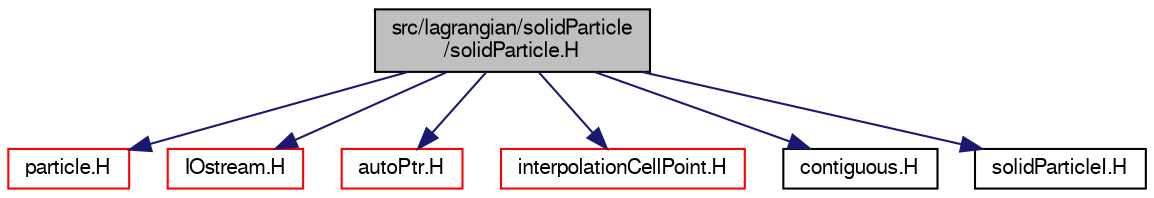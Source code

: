digraph "src/lagrangian/solidParticle/solidParticle.H"
{
  bgcolor="transparent";
  edge [fontname="FreeSans",fontsize="10",labelfontname="FreeSans",labelfontsize="10"];
  node [fontname="FreeSans",fontsize="10",shape=record];
  Node0 [label="src/lagrangian/solidParticle\l/solidParticle.H",height=0.2,width=0.4,color="black", fillcolor="grey75", style="filled", fontcolor="black"];
  Node0 -> Node1 [color="midnightblue",fontsize="10",style="solid",fontname="FreeSans"];
  Node1 [label="particle.H",height=0.2,width=0.4,color="red",URL="$a04889.html"];
  Node0 -> Node33 [color="midnightblue",fontsize="10",style="solid",fontname="FreeSans"];
  Node33 [label="IOstream.H",height=0.2,width=0.4,color="red",URL="$a09086.html"];
  Node0 -> Node62 [color="midnightblue",fontsize="10",style="solid",fontname="FreeSans"];
  Node62 [label="autoPtr.H",height=0.2,width=0.4,color="red",URL="$a11078.html"];
  Node0 -> Node295 [color="midnightblue",fontsize="10",style="solid",fontname="FreeSans"];
  Node295 [label="interpolationCellPoint.H",height=0.2,width=0.4,color="red",URL="$a03800.html"];
  Node0 -> Node46 [color="midnightblue",fontsize="10",style="solid",fontname="FreeSans"];
  Node46 [label="contiguous.H",height=0.2,width=0.4,color="black",URL="$a12185.html",tooltip="Template function to specify if the data of a type are contiguous. "];
  Node0 -> Node344 [color="midnightblue",fontsize="10",style="solid",fontname="FreeSans"];
  Node344 [label="solidParticleI.H",height=0.2,width=0.4,color="black",URL="$a06641.html"];
}
